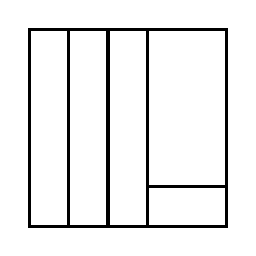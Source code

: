 \begin{tikzpicture}[very thick, scale=.5]
    \draw (0,0) rectangle (1,5);
    \draw (1,0) rectangle (2,5);
    \draw (2,0) rectangle (3,5);
    \draw (3,1) rectangle (5,5);
    \draw (3,0) rectangle (5,1);
\end{tikzpicture}
